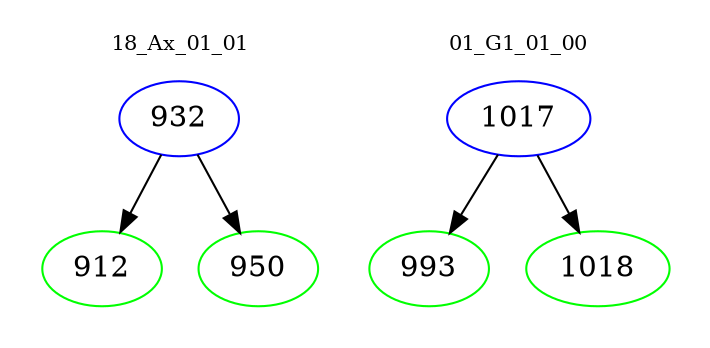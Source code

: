 digraph{
subgraph cluster_0 {
color = white
label = "18_Ax_01_01";
fontsize=10;
T0_932 [label="932", color="blue"]
T0_932 -> T0_912 [color="black"]
T0_912 [label="912", color="green"]
T0_932 -> T0_950 [color="black"]
T0_950 [label="950", color="green"]
}
subgraph cluster_1 {
color = white
label = "01_G1_01_00";
fontsize=10;
T1_1017 [label="1017", color="blue"]
T1_1017 -> T1_993 [color="black"]
T1_993 [label="993", color="green"]
T1_1017 -> T1_1018 [color="black"]
T1_1018 [label="1018", color="green"]
}
}
